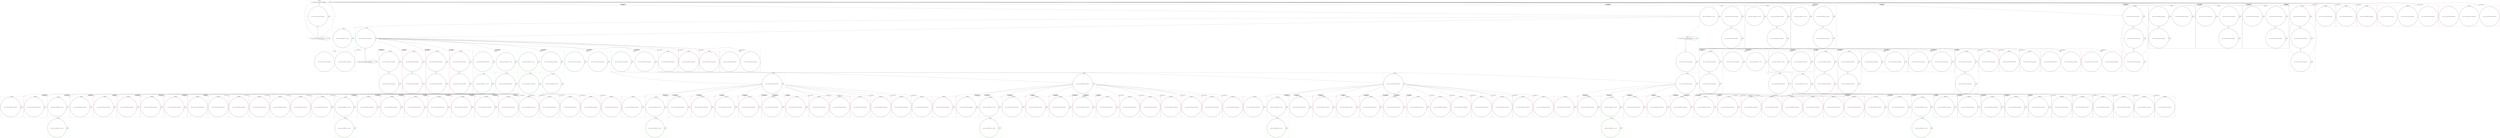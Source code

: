 digraph G {
compound=true;
subgraph cluster_0 {
label="(Or)Node 0";
pencolor=green;
s00 [label="0
in(box0, red_cube), perceives(L, Pepper), perceives(Pepper, L)"];
s01 [label="1
in(box1, red_cube), perceives(L, Pepper), perceives(Pepper, L)", shape=doublecircle];
s02 [label="2
in(box2, red_cube), perceives(L, Pepper), perceives(Pepper, L)"];
s00 -> s00[label="Pepper"];
s01 -> s01[label="Pepper"];
s02 -> s02[label="Pepper"];
s00 -> s01[label="L"];
s00 -> s02[label="L"];
s01 -> s00[label="L"];
s01 -> s02[label="L"];
s02 -> s00[label="L"];
s02 -> s01[label="L"];
s00 -> s00[label="L"];
s01 -> s01[label="L"];
s02 -> s02[label="L"];

}
subgraph cluster_1 {
label="(And)Node 1";
pencolor=green;
s10 [label="0
perceives(L, Pepper), perceives(Pepper, L), in(L, red_cube)", shape=doublecircle];
s11 [label="1
in(box1, red_cube), perceives(L, Pepper), perceives(Pepper, L)", shape=doublecircle];
s12 [label="2
in(box2, red_cube), perceives(L, Pepper), perceives(Pepper, L)", shape=doublecircle];
s10 -> s10[label="Pepper"];
s11 -> s11[label="Pepper"];
s12 -> s12[label="Pepper"];
s10 -> s10[label="L"];
s11 -> s11[label="L"];
s11 -> s12[label="L"];
s12 -> s11[label="L"];
s12 -> s12[label="L"];

}
subgraph cluster_5 {
label="(And)Node 5";
s50 [label="0
in(box0, red_cube), perceives(L, Pepper), perceives(Pepper, L)", shape=doublecircle];
s51 [label="1
perceives(L, Pepper), perceives(Pepper, L), in(L, red_cube)", shape=doublecircle];
s52 [label="2
in(box2, red_cube), perceives(L, Pepper), perceives(Pepper, L)", shape=doublecircle];
s50 -> s50[label="Pepper"];
s51 -> s51[label="Pepper"];
s52 -> s52[label="Pepper"];
s50 -> s50[label="L"];
s50 -> s52[label="L"];
s51 -> s51[label="L"];
s52 -> s50[label="L"];
s52 -> s52[label="L"];

}
subgraph cluster_9 {
label="(And)Node 9";
s90 [label="0
in(box0, red_cube), perceives(L, Pepper), perceives(Pepper, L)", shape=doublecircle];
s91 [label="1
in(box1, red_cube), perceives(L, Pepper), perceives(Pepper, L)", shape=doublecircle];
s92 [label="2
perceives(L, Pepper), perceives(Pepper, L), in(L, red_cube)", shape=doublecircle];
s90 -> s90[label="Pepper"];
s91 -> s91[label="Pepper"];
s92 -> s92[label="Pepper"];
s90 -> s90[label="L"];
s90 -> s91[label="L"];
s91 -> s90[label="L"];
s91 -> s91[label="L"];
s92 -> s92[label="L"];

}
subgraph cluster_13 {
label="(And)Node 13";
pencolor=red;
s130 [label="0
in(box0, red_cube), perceives(L, Pepper), perceives(Pepper, L)", shape=doublecircle];
s131 [label="1
in(box1, red_cube), perceives(L, Pepper), perceives(Pepper, L)", shape=doublecircle];
s132 [label="2
in(box2, red_cube), perceives(L, Pepper), perceives(Pepper, L)", shape=doublecircle];
s130 -> s130[label="Pepper"];
s131 -> s131[label="Pepper"];
s132 -> s132[label="Pepper"];
s130 -> s130[label="L"];
s130 -> s131[label="L"];
s130 -> s132[label="L"];
s131 -> s130[label="L"];
s131 -> s131[label="L"];
s131 -> s132[label="L"];
s132 -> s130[label="L"];
s132 -> s131[label="L"];
s132 -> s132[label="L"];

}
subgraph cluster_17 {
label="(And)Node 17";
s170 [label="0
in(box0, red_cube), perceives(L, Pepper), perceives(Pepper, L)", shape=doublecircle];
s171 [label="1
in(box1, red_cube), perceives(L, Pepper), perceives(Pepper, L)", shape=doublecircle];
s172 [label="2
in(box2, red_cube), perceives(L, Pepper), perceives(Pepper, L)", shape=doublecircle];
s170 -> s170[label="Pepper"];
s171 -> s171[label="Pepper"];
s172 -> s172[label="Pepper"];
s170 -> s170[label="L"];
s171 -> s171[label="L"];
s171 -> s172[label="L"];
s172 -> s171[label="L"];
s172 -> s172[label="L"];

}
subgraph cluster_21 {
label="(And)Node 21";
s210 [label="0
in(box0, red_cube), perceives(L, Pepper), perceives(Pepper, L)", shape=doublecircle];
s211 [label="1
in(box1, red_cube), perceives(L, Pepper), perceives(Pepper, L)", shape=doublecircle];
s212 [label="2
in(box2, red_cube), perceives(L, Pepper), perceives(Pepper, L)", shape=doublecircle];
s210 -> s210[label="Pepper"];
s211 -> s211[label="Pepper"];
s212 -> s212[label="Pepper"];
s210 -> s210[label="L"];
s210 -> s212[label="L"];
s211 -> s211[label="L"];
s212 -> s210[label="L"];
s212 -> s212[label="L"];

}
subgraph cluster_25 {
label="(And)Node 25";
s250 [label="0
in(box0, red_cube), perceives(L, Pepper), perceives(Pepper, L)", shape=doublecircle];
s251 [label="1
in(box1, red_cube), perceives(L, Pepper), perceives(Pepper, L)", shape=doublecircle];
s252 [label="2
in(box2, red_cube), perceives(L, Pepper), perceives(Pepper, L)", shape=doublecircle];
s250 -> s250[label="Pepper"];
s251 -> s251[label="Pepper"];
s252 -> s252[label="Pepper"];
s250 -> s250[label="L"];
s250 -> s251[label="L"];
s251 -> s250[label="L"];
s251 -> s251[label="L"];
s252 -> s252[label="L"];

}
subgraph cluster_29 {
label="(And)Node 29";
pencolor=red;
s290 [label="0
in(box0, red_cube), perceives(L, Pepper), perceives(Pepper, L)", shape=doublecircle];
s291 [label="1
in(box1, red_cube), perceives(L, Pepper), perceives(Pepper, L)", shape=doublecircle];
s292 [label="2
in(box2, red_cube), perceives(L, Pepper), perceives(Pepper, L)", shape=doublecircle];
s290 -> s290[label="Pepper"];
s291 -> s291[label="Pepper"];
s292 -> s292[label="Pepper"];
s290 -> s290[label="L"];
s290 -> s291[label="L"];
s290 -> s292[label="L"];
s291 -> s290[label="L"];
s291 -> s291[label="L"];
s291 -> s292[label="L"];
s292 -> s290[label="L"];
s292 -> s291[label="L"];
s292 -> s292[label="L"];

}
subgraph cluster_33 {
label="(And)Node 33";
pencolor=red;
s330 [label="0
in(box1, red_cube), perceives(L, Pepper), perceives(Pepper, L)", shape=doublecircle];

}
subgraph cluster_35 {
label="(And)Node 35";
pencolor=red;
s350 [label="0
in(box1, red_cube), perceives(L, Pepper), perceives(Pepper, L)", shape=doublecircle];

}
subgraph cluster_37 {
label="(And)Node 37";
pencolor=red;
s370 [label="0
in(box1, red_cube), perceives(L, Pepper), perceives(Pepper, L)", shape=doublecircle];

}
subgraph cluster_39 {
label="(And)Node 39";
pencolor=red;
s390 [label="0
in(box0, red_cube), perceives(L, Pepper), perceives(Pepper, L)", shape=doublecircle];
s391 [label="1
in(box1, red_cube), perceives(L, Pepper), perceives(Pepper, L)", shape=doublecircle];
s392 [label="2
in(box2, red_cube), perceives(L, Pepper), perceives(Pepper, L)", shape=doublecircle];

}
subgraph cluster_43 {
label="(And)Node 43";
pencolor=red;
s430 [label="0
in(box0, red_cube), perceives(L, Pepper), perceives(Pepper, L)", shape=doublecircle];
s431 [label="1
in(box1, red_cube), perceives(L, Pepper), perceives(Pepper, L)", shape=doublecircle];
s432 [label="2
in(box2, red_cube), perceives(L, Pepper), perceives(Pepper, L)", shape=doublecircle];

}
subgraph cluster_2 {
label="(Or)Node 2";
pencolor=green;
s20 [label="0
perceives(L, Pepper), perceives(Pepper, L), in(L, red_cube)", shape=doublecircle];
s20 -> s20[label="Pepper"];
s20 -> s20[label="L"];

}
subgraph cluster_3 {
label="(Or)Node 3";
pencolor=green;
s30 [label="0
in(box1, red_cube), perceives(L, Pepper), perceives(Pepper, L)", shape=doublecircle];
s31 [label="1
in(box2, red_cube), perceives(L, Pepper), perceives(Pepper, L)"];
s30 -> s30[label="Pepper"];
s31 -> s31[label="Pepper"];
s30 -> s30[label="L"];
s30 -> s31[label="L"];
s31 -> s30[label="L"];
s31 -> s31[label="L"];

}
subgraph cluster_4 {
label="(Or)Node 4";
pencolor=green;
s40 [label="0
in(box1, red_cube), perceives(L, Pepper), perceives(Pepper, L)"];
s41 [label="1
in(box2, red_cube), perceives(L, Pepper), perceives(Pepper, L)", shape=doublecircle];
s40 -> s40[label="Pepper"];
s41 -> s41[label="Pepper"];
s40 -> s40[label="L"];
s40 -> s41[label="L"];
s41 -> s40[label="L"];
s41 -> s41[label="L"];

}
subgraph cluster_47 {
label="(And)Node 47";
pencolor=red;
s470 [label="0
in(box1, red_cube), perceives(L, Pepper), perceives(Pepper, L)", shape=doublecircle];
s471 [label="1
in(box2, red_cube), perceives(L, Pepper), perceives(Pepper, L)", shape=doublecircle];
s470 -> s470[label="Pepper"];
s471 -> s471[label="Pepper"];
s470 -> s470[label="L"];
s470 -> s471[label="L"];
s471 -> s470[label="L"];
s471 -> s471[label="L"];

}
subgraph cluster_50 {
label="(And)Node 50";
pencolor=green;
s500 [label="0
perceives(L, Pepper), perceives(Pepper, L), in(L, red_cube)", shape=doublecircle];
s501 [label="1
in(box2, red_cube), perceives(L, Pepper), perceives(Pepper, L)", shape=doublecircle];
s500 -> s500[label="Pepper"];
s501 -> s501[label="Pepper"];
s500 -> s500[label="L"];
s501 -> s501[label="L"];

}
subgraph cluster_53 {
label="(And)Node 53";
pencolor=green;
s530 [label="0
in(box1, red_cube), perceives(L, Pepper), perceives(Pepper, L)", shape=doublecircle];
s531 [label="1
perceives(L, Pepper), perceives(Pepper, L), in(L, red_cube)", shape=doublecircle];
s530 -> s530[label="Pepper"];
s531 -> s531[label="Pepper"];
s530 -> s530[label="L"];
s531 -> s531[label="L"];

}
subgraph cluster_56 {
label="(And)Node 56";
pencolor=red;
s560 [label="0
in(box1, red_cube), perceives(L, Pepper), perceives(Pepper, L)", shape=doublecircle];
s561 [label="1
in(box2, red_cube), perceives(L, Pepper), perceives(Pepper, L)", shape=doublecircle];
s560 -> s560[label="Pepper"];
s561 -> s561[label="Pepper"];
s560 -> s560[label="L"];
s560 -> s561[label="L"];
s561 -> s560[label="L"];
s561 -> s561[label="L"];

}
subgraph cluster_59 {
label="(And)Node 59";
pencolor=red;
s590 [label="0
in(box1, red_cube), perceives(L, Pepper), perceives(Pepper, L)", shape=doublecircle];
s591 [label="1
in(box2, red_cube), perceives(L, Pepper), perceives(Pepper, L)", shape=doublecircle];
s590 -> s590[label="Pepper"];
s591 -> s591[label="Pepper"];
s590 -> s590[label="L"];
s590 -> s591[label="L"];
s591 -> s590[label="L"];
s591 -> s591[label="L"];

}
subgraph cluster_62 {
label="(And)Node 62";
pencolor=green;
s620 [label="0
in(box1, red_cube), perceives(L, Pepper), perceives(Pepper, L)", shape=doublecircle];
s621 [label="1
in(box2, red_cube), perceives(L, Pepper), perceives(Pepper, L)", shape=doublecircle];
s620 -> s620[label="Pepper"];
s621 -> s621[label="Pepper"];
s620 -> s620[label="L"];
s621 -> s621[label="L"];

}
subgraph cluster_65 {
label="(And)Node 65";
pencolor=green;
s650 [label="0
in(box1, red_cube), perceives(L, Pepper), perceives(Pepper, L)", shape=doublecircle];
s651 [label="1
in(box2, red_cube), perceives(L, Pepper), perceives(Pepper, L)", shape=doublecircle];
s650 -> s650[label="Pepper"];
s651 -> s651[label="Pepper"];
s650 -> s650[label="L"];
s651 -> s651[label="L"];

}
subgraph cluster_68 {
label="(And)Node 68";
pencolor=red;
s680 [label="0
in(box1, red_cube), perceives(L, Pepper), perceives(Pepper, L)", shape=doublecircle];
s681 [label="1
in(box2, red_cube), perceives(L, Pepper), perceives(Pepper, L)", shape=doublecircle];
s680 -> s680[label="Pepper"];
s681 -> s681[label="Pepper"];
s680 -> s680[label="L"];
s680 -> s681[label="L"];
s681 -> s680[label="L"];
s681 -> s681[label="L"];

}
subgraph cluster_71 {
label="(And)Node 71";
pencolor=red;
s710 [label="0
in(box1, red_cube), perceives(L, Pepper), perceives(Pepper, L)", shape=doublecircle];

}
subgraph cluster_73 {
label="(And)Node 73";
pencolor=red;
s730 [label="0
in(box1, red_cube), perceives(L, Pepper), perceives(Pepper, L)", shape=doublecircle];

}
subgraph cluster_75 {
label="(And)Node 75";
pencolor=red;
s750 [label="0
in(box1, red_cube), perceives(L, Pepper), perceives(Pepper, L)", shape=doublecircle];

}
subgraph cluster_77 {
label="(And)Node 77";
pencolor=red;
s770 [label="0
in(box1, red_cube), perceives(L, Pepper), perceives(Pepper, L)", shape=doublecircle];
s771 [label="1
in(box2, red_cube), perceives(L, Pepper), perceives(Pepper, L)", shape=doublecircle];

}
subgraph cluster_80 {
label="(And)Node 80";
pencolor=red;
s800 [label="0
in(box1, red_cube), perceives(L, Pepper), perceives(Pepper, L)", shape=doublecircle];
s801 [label="1
in(box2, red_cube), perceives(L, Pepper), perceives(Pepper, L)", shape=doublecircle];

}
subgraph cluster_83 {
label="(And)Node 83";
pencolor=red;
s830 [label="0
in(box1, red_cube), perceives(L, Pepper), perceives(Pepper, L)", shape=doublecircle];
s831 [label="1
in(box2, red_cube), perceives(L, Pepper), perceives(Pepper, L)", shape=doublecircle];
s830 -> s830[label="Pepper"];
s831 -> s831[label="Pepper"];
s830 -> s830[label="L"];
s830 -> s831[label="L"];
s831 -> s830[label="L"];
s831 -> s831[label="L"];

}
subgraph cluster_86 {
label="(And)Node 86";
pencolor=green;
s860 [label="0
perceives(L, Pepper), perceives(Pepper, L), in(L, red_cube)", shape=doublecircle];
s861 [label="1
in(box2, red_cube), perceives(L, Pepper), perceives(Pepper, L)", shape=doublecircle];
s860 -> s860[label="Pepper"];
s861 -> s861[label="Pepper"];
s860 -> s860[label="L"];
s861 -> s861[label="L"];

}
subgraph cluster_89 {
label="(And)Node 89";
s890 [label="0
in(box1, red_cube), perceives(L, Pepper), perceives(Pepper, L)", shape=doublecircle];
s891 [label="1
perceives(L, Pepper), perceives(Pepper, L), in(L, red_cube)", shape=doublecircle];
s890 -> s890[label="Pepper"];
s891 -> s891[label="Pepper"];
s890 -> s890[label="L"];
s891 -> s891[label="L"];

}
subgraph cluster_92 {
label="(And)Node 92";
pencolor=red;
s920 [label="0
in(box1, red_cube), perceives(L, Pepper), perceives(Pepper, L)", shape=doublecircle];
s921 [label="1
in(box2, red_cube), perceives(L, Pepper), perceives(Pepper, L)", shape=doublecircle];
s920 -> s920[label="Pepper"];
s921 -> s921[label="Pepper"];
s920 -> s920[label="L"];
s920 -> s921[label="L"];
s921 -> s920[label="L"];
s921 -> s921[label="L"];

}
subgraph cluster_95 {
label="(And)Node 95";
pencolor=red;
s950 [label="0
in(box1, red_cube), perceives(L, Pepper), perceives(Pepper, L)", shape=doublecircle];
s951 [label="1
in(box2, red_cube), perceives(L, Pepper), perceives(Pepper, L)", shape=doublecircle];
s950 -> s950[label="Pepper"];
s951 -> s951[label="Pepper"];
s950 -> s950[label="L"];
s950 -> s951[label="L"];
s951 -> s950[label="L"];
s951 -> s951[label="L"];

}
subgraph cluster_98 {
label="(And)Node 98";
s980 [label="0
in(box1, red_cube), perceives(L, Pepper), perceives(Pepper, L)", shape=doublecircle];
s981 [label="1
in(box2, red_cube), perceives(L, Pepper), perceives(Pepper, L)", shape=doublecircle];
s980 -> s980[label="Pepper"];
s981 -> s981[label="Pepper"];
s980 -> s980[label="L"];
s981 -> s981[label="L"];

}
subgraph cluster_101 {
label="(And)Node 101";
s1010 [label="0
in(box1, red_cube), perceives(L, Pepper), perceives(Pepper, L)", shape=doublecircle];
s1011 [label="1
in(box2, red_cube), perceives(L, Pepper), perceives(Pepper, L)", shape=doublecircle];
s1010 -> s1010[label="Pepper"];
s1011 -> s1011[label="Pepper"];
s1010 -> s1010[label="L"];
s1011 -> s1011[label="L"];

}
subgraph cluster_104 {
label="(And)Node 104";
pencolor=red;
s1040 [label="0
in(box1, red_cube), perceives(L, Pepper), perceives(Pepper, L)", shape=doublecircle];
s1041 [label="1
in(box2, red_cube), perceives(L, Pepper), perceives(Pepper, L)", shape=doublecircle];
s1040 -> s1040[label="Pepper"];
s1041 -> s1041[label="Pepper"];
s1040 -> s1040[label="L"];
s1040 -> s1041[label="L"];
s1041 -> s1040[label="L"];
s1041 -> s1041[label="L"];

}
subgraph cluster_107 {
label="(And)Node 107";
pencolor=red;
s1070 [label="0
in(box2, red_cube), perceives(L, Pepper), perceives(Pepper, L)", shape=doublecircle];

}
subgraph cluster_109 {
label="(And)Node 109";
pencolor=red;
s1090 [label="0
in(box2, red_cube), perceives(L, Pepper), perceives(Pepper, L)", shape=doublecircle];

}
subgraph cluster_111 {
label="(And)Node 111";
pencolor=red;
s1110 [label="0
in(box2, red_cube), perceives(L, Pepper), perceives(Pepper, L)", shape=doublecircle];

}
subgraph cluster_113 {
label="(And)Node 113";
pencolor=red;
s1130 [label="0
in(box1, red_cube), perceives(L, Pepper), perceives(Pepper, L)", shape=doublecircle];
s1131 [label="1
in(box2, red_cube), perceives(L, Pepper), perceives(Pepper, L)", shape=doublecircle];

}
subgraph cluster_116 {
label="(And)Node 116";
pencolor=red;
s1160 [label="0
in(box1, red_cube), perceives(L, Pepper), perceives(Pepper, L)", shape=doublecircle];
s1161 [label="1
in(box2, red_cube), perceives(L, Pepper), perceives(Pepper, L)", shape=doublecircle];

}
subgraph cluster_51 {
label="(Or)Node 51";
pencolor=green;
s510 [label="0
perceives(L, Pepper), perceives(Pepper, L), in(L, red_cube)", shape=doublecircle];
s510 -> s510[label="Pepper"];
s510 -> s510[label="L"];

}
subgraph cluster_52 {
label="(Or)Node 52";
pencolor=green;
s520 [label="0
in(box2, red_cube), perceives(L, Pepper), perceives(Pepper, L)", shape=doublecircle];
s520 -> s520[label="Pepper"];
s520 -> s520[label="L"];

}
subgraph cluster_54 {
label="(Or)Node 54";
pencolor=green;
s540 [label="0
in(box1, red_cube), perceives(L, Pepper), perceives(Pepper, L)", shape=doublecircle];
s540 -> s540[label="Pepper"];
s540 -> s540[label="L"];

}
subgraph cluster_55 {
label="(Or)Node 55";
pencolor=green;
s550 [label="0
perceives(L, Pepper), perceives(Pepper, L), in(L, red_cube)", shape=doublecircle];
s550 -> s550[label="Pepper"];
s550 -> s550[label="L"];

}
subgraph cluster_63 {
label="(Or)Node 63";
pencolor=green;
s630 [label="0
in(box1, red_cube), perceives(L, Pepper), perceives(Pepper, L)", shape=doublecircle];
s630 -> s630[label="Pepper"];
s630 -> s630[label="L"];

}
subgraph cluster_64 {
label="(Or)Node 64";
pencolor=green;
s640 [label="0
in(box2, red_cube), perceives(L, Pepper), perceives(Pepper, L)", shape=doublecircle];
s640 -> s640[label="Pepper"];
s640 -> s640[label="L"];

}
subgraph cluster_66 {
label="(Or)Node 66";
pencolor=green;
s660 [label="0
in(box1, red_cube), perceives(L, Pepper), perceives(Pepper, L)", shape=doublecircle];
s660 -> s660[label="Pepper"];
s660 -> s660[label="L"];

}
subgraph cluster_67 {
label="(Or)Node 67";
pencolor=green;
s670 [label="0
in(box2, red_cube), perceives(L, Pepper), perceives(Pepper, L)", shape=doublecircle];
s670 -> s670[label="Pepper"];
s670 -> s670[label="L"];

}
subgraph cluster_87 {
label="(Or)Node 87";
pencolor=green;
s870 [label="0
perceives(L, Pepper), perceives(Pepper, L), in(L, red_cube)", shape=doublecircle];
s870 -> s870[label="Pepper"];
s870 -> s870[label="L"];

}
subgraph cluster_88 {
label="(Or)Node 88";
pencolor=green;
s880 [label="0
in(box2, red_cube), perceives(L, Pepper), perceives(Pepper, L)", shape=doublecircle];
s880 -> s880[label="Pepper"];
s880 -> s880[label="L"];

}
subgraph cluster_911 {
label="(And)Node 911";
pencolor=red;
s9110 [label="0
in(box2, red_cube), perceives(L, Pepper), perceives(Pepper, L)", shape=doublecircle];
s9110 -> s9110[label="Pepper"];
s9110 -> s9110[label="L"];

}
subgraph cluster_913 {
label="(And)Node 913";
pencolor=red;
s9130 [label="0
in(box2, red_cube), perceives(L, Pepper), perceives(Pepper, L)", shape=doublecircle];
s9130 -> s9130[label="Pepper"];
s9130 -> s9130[label="L"];

}
subgraph cluster_915 {
label="(And)Node 915";
pencolor=green;
s9150 [label="0
perceives(L, Pepper), perceives(Pepper, L), in(L, red_cube)", shape=doublecircle];
s9150 -> s9150[label="Pepper"];
s9150 -> s9150[label="L"];

}
subgraph cluster_917 {
label="(And)Node 917";
pencolor=red;
s9170 [label="0
in(box2, red_cube), perceives(L, Pepper), perceives(Pepper, L)", shape=doublecircle];
s9170 -> s9170[label="Pepper"];
s9170 -> s9170[label="L"];

}
subgraph cluster_919 {
label="(And)Node 919";
pencolor=red;
s9190 [label="0
in(box2, red_cube), perceives(L, Pepper), perceives(Pepper, L)", shape=doublecircle];
s9190 -> s9190[label="Pepper"];
s9190 -> s9190[label="L"];

}
subgraph cluster_921 {
label="(And)Node 921";
pencolor=red;
s9210 [label="0
in(box2, red_cube), perceives(L, Pepper), perceives(Pepper, L)", shape=doublecircle];
s9210 -> s9210[label="Pepper"];
s9210 -> s9210[label="L"];

}
subgraph cluster_923 {
label="(And)Node 923";
pencolor=red;
s9230 [label="0
in(box2, red_cube), perceives(L, Pepper), perceives(Pepper, L)", shape=doublecircle];
s9230 -> s9230[label="Pepper"];
s9230 -> s9230[label="L"];

}
subgraph cluster_925 {
label="(And)Node 925";
pencolor=red;
s9250 [label="0
in(box2, red_cube), perceives(L, Pepper), perceives(Pepper, L)", shape=doublecircle];
s9250 -> s9250[label="Pepper"];
s9250 -> s9250[label="L"];

}
subgraph cluster_927 {
label="(And)Node 927";
pencolor=red;
s9270 [label="0
in(box2, red_cube), perceives(L, Pepper), perceives(Pepper, L)", shape=doublecircle];

}
subgraph cluster_929 {
label="(And)Node 929";
pencolor=red;
s9290 [label="0
in(box2, red_cube), perceives(L, Pepper), perceives(Pepper, L)", shape=doublecircle];

}
subgraph cluster_931 {
label="(And)Node 931";
pencolor=red;
s9310 [label="0
in(box2, red_cube), perceives(L, Pepper), perceives(Pepper, L)", shape=doublecircle];

}
subgraph cluster_933 {
label="(And)Node 933";
pencolor=red;
s9330 [label="0
in(box2, red_cube), perceives(L, Pepper), perceives(Pepper, L)", shape=doublecircle];

}
subgraph cluster_935 {
label="(And)Node 935";
pencolor=red;
s9350 [label="0
in(box2, red_cube), perceives(L, Pepper), perceives(Pepper, L)", shape=doublecircle];

}
subgraph cluster_937 {
label="(And)Node 937";
pencolor=red;
s9370 [label="0
in(box2, red_cube), perceives(L, Pepper), perceives(Pepper, L)", shape=doublecircle];

}
subgraph cluster_939 {
label="(And)Node 939";
pencolor=red;
s9390 [label="0
in(box1, red_cube), perceives(L, Pepper), perceives(Pepper, L)", shape=doublecircle];
s9390 -> s9390[label="Pepper"];
s9390 -> s9390[label="L"];

}
subgraph cluster_941 {
label="(And)Node 941";
pencolor=green;
s9410 [label="0
perceives(L, Pepper), perceives(Pepper, L), in(L, red_cube)", shape=doublecircle];
s9410 -> s9410[label="Pepper"];
s9410 -> s9410[label="L"];

}
subgraph cluster_943 {
label="(And)Node 943";
pencolor=red;
s9430 [label="0
in(box1, red_cube), perceives(L, Pepper), perceives(Pepper, L)", shape=doublecircle];
s9430 -> s9430[label="Pepper"];
s9430 -> s9430[label="L"];

}
subgraph cluster_945 {
label="(And)Node 945";
pencolor=red;
s9450 [label="0
in(box1, red_cube), perceives(L, Pepper), perceives(Pepper, L)", shape=doublecircle];
s9450 -> s9450[label="Pepper"];
s9450 -> s9450[label="L"];

}
subgraph cluster_947 {
label="(And)Node 947";
pencolor=red;
s9470 [label="0
in(box1, red_cube), perceives(L, Pepper), perceives(Pepper, L)", shape=doublecircle];
s9470 -> s9470[label="Pepper"];
s9470 -> s9470[label="L"];

}
subgraph cluster_949 {
label="(And)Node 949";
pencolor=red;
s9490 [label="0
in(box1, red_cube), perceives(L, Pepper), perceives(Pepper, L)", shape=doublecircle];
s9490 -> s9490[label="Pepper"];
s9490 -> s9490[label="L"];

}
subgraph cluster_951 {
label="(And)Node 951";
pencolor=red;
s9510 [label="0
in(box1, red_cube), perceives(L, Pepper), perceives(Pepper, L)", shape=doublecircle];
s9510 -> s9510[label="Pepper"];
s9510 -> s9510[label="L"];

}
subgraph cluster_953 {
label="(And)Node 953";
pencolor=red;
s9530 [label="0
in(box1, red_cube), perceives(L, Pepper), perceives(Pepper, L)", shape=doublecircle];
s9530 -> s9530[label="Pepper"];
s9530 -> s9530[label="L"];

}
subgraph cluster_955 {
label="(And)Node 955";
pencolor=red;
s9550 [label="0
in(box1, red_cube), perceives(L, Pepper), perceives(Pepper, L)", shape=doublecircle];

}
subgraph cluster_957 {
label="(And)Node 957";
pencolor=red;
s9570 [label="0
in(box1, red_cube), perceives(L, Pepper), perceives(Pepper, L)", shape=doublecircle];

}
subgraph cluster_959 {
label="(And)Node 959";
pencolor=red;
s9590 [label="0
in(box1, red_cube), perceives(L, Pepper), perceives(Pepper, L)", shape=doublecircle];

}
subgraph cluster_961 {
label="(And)Node 961";
pencolor=red;
s9610 [label="0
in(box1, red_cube), perceives(L, Pepper), perceives(Pepper, L)", shape=doublecircle];

}
subgraph cluster_963 {
label="(And)Node 963";
pencolor=red;
s9630 [label="0
in(box1, red_cube), perceives(L, Pepper), perceives(Pepper, L)", shape=doublecircle];

}
subgraph cluster_965 {
label="(And)Node 965";
pencolor=red;
s9650 [label="0
in(box1, red_cube), perceives(L, Pepper), perceives(Pepper, L)", shape=doublecircle];

}
subgraph cluster_1111 {
label="(And)Node 1111";
pencolor=red;
s11110 [label="0
in(box1, red_cube), perceives(L, Pepper), perceives(Pepper, L)", shape=doublecircle];
s11110 -> s11110[label="Pepper"];
s11110 -> s11110[label="L"];

}
subgraph cluster_1113 {
label="(And)Node 1113";
pencolor=green;
s11130 [label="0
perceives(L, Pepper), perceives(Pepper, L), in(L, red_cube)", shape=doublecircle];
s11130 -> s11130[label="Pepper"];
s11130 -> s11130[label="L"];

}
subgraph cluster_1115 {
label="(And)Node 1115";
pencolor=red;
s11150 [label="0
in(box1, red_cube), perceives(L, Pepper), perceives(Pepper, L)", shape=doublecircle];
s11150 -> s11150[label="Pepper"];
s11150 -> s11150[label="L"];

}
subgraph cluster_1117 {
label="(And)Node 1117";
pencolor=red;
s11170 [label="0
in(box1, red_cube), perceives(L, Pepper), perceives(Pepper, L)", shape=doublecircle];
s11170 -> s11170[label="Pepper"];
s11170 -> s11170[label="L"];

}
subgraph cluster_1119 {
label="(And)Node 1119";
pencolor=red;
s11190 [label="0
in(box1, red_cube), perceives(L, Pepper), perceives(Pepper, L)", shape=doublecircle];
s11190 -> s11190[label="Pepper"];
s11190 -> s11190[label="L"];

}
subgraph cluster_1121 {
label="(And)Node 1121";
pencolor=red;
s11210 [label="0
in(box1, red_cube), perceives(L, Pepper), perceives(Pepper, L)", shape=doublecircle];
s11210 -> s11210[label="Pepper"];
s11210 -> s11210[label="L"];

}
subgraph cluster_1123 {
label="(And)Node 1123";
pencolor=red;
s11230 [label="0
in(box1, red_cube), perceives(L, Pepper), perceives(Pepper, L)", shape=doublecircle];
s11230 -> s11230[label="Pepper"];
s11230 -> s11230[label="L"];

}
subgraph cluster_1125 {
label="(And)Node 1125";
pencolor=red;
s11250 [label="0
in(box1, red_cube), perceives(L, Pepper), perceives(Pepper, L)", shape=doublecircle];
s11250 -> s11250[label="Pepper"];
s11250 -> s11250[label="L"];

}
subgraph cluster_1127 {
label="(And)Node 1127";
pencolor=red;
s11270 [label="0
in(box1, red_cube), perceives(L, Pepper), perceives(Pepper, L)", shape=doublecircle];

}
subgraph cluster_1129 {
label="(And)Node 1129";
pencolor=red;
s11290 [label="0
in(box1, red_cube), perceives(L, Pepper), perceives(Pepper, L)", shape=doublecircle];

}
subgraph cluster_1131 {
label="(And)Node 1131";
pencolor=red;
s11310 [label="0
in(box1, red_cube), perceives(L, Pepper), perceives(Pepper, L)", shape=doublecircle];

}
subgraph cluster_1133 {
label="(And)Node 1133";
pencolor=red;
s11330 [label="0
in(box1, red_cube), perceives(L, Pepper), perceives(Pepper, L)", shape=doublecircle];

}
subgraph cluster_1135 {
label="(And)Node 1135";
pencolor=red;
s11350 [label="0
in(box1, red_cube), perceives(L, Pepper), perceives(Pepper, L)", shape=doublecircle];

}
subgraph cluster_1137 {
label="(And)Node 1137";
pencolor=red;
s11370 [label="0
in(box1, red_cube), perceives(L, Pepper), perceives(Pepper, L)", shape=doublecircle];

}
subgraph cluster_1139 {
label="(And)Node 1139";
pencolor=red;
s11390 [label="0
in(box2, red_cube), perceives(L, Pepper), perceives(Pepper, L)", shape=doublecircle];
s11390 -> s11390[label="Pepper"];
s11390 -> s11390[label="L"];

}
subgraph cluster_1141 {
label="(And)Node 1141";
pencolor=red;
s11410 [label="0
in(box2, red_cube), perceives(L, Pepper), perceives(Pepper, L)", shape=doublecircle];
s11410 -> s11410[label="Pepper"];
s11410 -> s11410[label="L"];

}
subgraph cluster_1143 {
label="(And)Node 1143";
pencolor=green;
s11430 [label="0
perceives(L, Pepper), perceives(Pepper, L), in(L, red_cube)", shape=doublecircle];
s11430 -> s11430[label="Pepper"];
s11430 -> s11430[label="L"];

}
subgraph cluster_1145 {
label="(And)Node 1145";
pencolor=red;
s11450 [label="0
in(box2, red_cube), perceives(L, Pepper), perceives(Pepper, L)", shape=doublecircle];
s11450 -> s11450[label="Pepper"];
s11450 -> s11450[label="L"];

}
subgraph cluster_1147 {
label="(And)Node 1147";
pencolor=red;
s11470 [label="0
in(box2, red_cube), perceives(L, Pepper), perceives(Pepper, L)", shape=doublecircle];
s11470 -> s11470[label="Pepper"];
s11470 -> s11470[label="L"];

}
subgraph cluster_1149 {
label="(And)Node 1149";
pencolor=red;
s11490 [label="0
in(box2, red_cube), perceives(L, Pepper), perceives(Pepper, L)", shape=doublecircle];
s11490 -> s11490[label="Pepper"];
s11490 -> s11490[label="L"];

}
subgraph cluster_1151 {
label="(And)Node 1151";
pencolor=red;
s11510 [label="0
in(box2, red_cube), perceives(L, Pepper), perceives(Pepper, L)", shape=doublecircle];
s11510 -> s11510[label="Pepper"];
s11510 -> s11510[label="L"];

}
subgraph cluster_1153 {
label="(And)Node 1153";
pencolor=red;
s11530 [label="0
in(box2, red_cube), perceives(L, Pepper), perceives(Pepper, L)", shape=doublecircle];
s11530 -> s11530[label="Pepper"];
s11530 -> s11530[label="L"];

}
subgraph cluster_1155 {
label="(And)Node 1155";
pencolor=red;
s11550 [label="0
in(box2, red_cube), perceives(L, Pepper), perceives(Pepper, L)", shape=doublecircle];

}
subgraph cluster_1157 {
label="(And)Node 1157";
pencolor=red;
s11570 [label="0
in(box2, red_cube), perceives(L, Pepper), perceives(Pepper, L)", shape=doublecircle];

}
subgraph cluster_1159 {
label="(And)Node 1159";
pencolor=red;
s11590 [label="0
in(box2, red_cube), perceives(L, Pepper), perceives(Pepper, L)", shape=doublecircle];

}
subgraph cluster_1161 {
label="(And)Node 1161";
pencolor=red;
s11610 [label="0
in(box2, red_cube), perceives(L, Pepper), perceives(Pepper, L)", shape=doublecircle];

}
subgraph cluster_1163 {
label="(And)Node 1163";
pencolor=red;
s11630 [label="0
in(box2, red_cube), perceives(L, Pepper), perceives(Pepper, L)", shape=doublecircle];

}
subgraph cluster_1165 {
label="(And)Node 1165";
pencolor=red;
s11650 [label="0
in(box2, red_cube), perceives(L, Pepper), perceives(Pepper, L)", shape=doublecircle];

}
subgraph cluster_1167 {
label="(And)Node 1167";
pencolor=red;
s11670 [label="0
in(box1, red_cube), perceives(L, Pepper), perceives(Pepper, L)", shape=doublecircle];
s11670 -> s11670[label="Pepper"];
s11670 -> s11670[label="L"];

}
subgraph cluster_1169 {
label="(And)Node 1169";
pencolor=green;
s11690 [label="0
perceives(L, Pepper), perceives(Pepper, L), in(L, red_cube)", shape=doublecircle];
s11690 -> s11690[label="Pepper"];
s11690 -> s11690[label="L"];

}
subgraph cluster_1171 {
label="(And)Node 1171";
pencolor=red;
s11710 [label="0
in(box1, red_cube), perceives(L, Pepper), perceives(Pepper, L)", shape=doublecircle];
s11710 -> s11710[label="Pepper"];
s11710 -> s11710[label="L"];

}
subgraph cluster_1173 {
label="(And)Node 1173";
pencolor=red;
s11730 [label="0
in(box1, red_cube), perceives(L, Pepper), perceives(Pepper, L)", shape=doublecircle];
s11730 -> s11730[label="Pepper"];
s11730 -> s11730[label="L"];

}
subgraph cluster_1175 {
label="(And)Node 1175";
pencolor=red;
s11750 [label="0
in(box1, red_cube), perceives(L, Pepper), perceives(Pepper, L)", shape=doublecircle];
s11750 -> s11750[label="Pepper"];
s11750 -> s11750[label="L"];

}
subgraph cluster_1177 {
label="(And)Node 1177";
pencolor=red;
s11770 [label="0
in(box1, red_cube), perceives(L, Pepper), perceives(Pepper, L)", shape=doublecircle];
s11770 -> s11770[label="Pepper"];
s11770 -> s11770[label="L"];

}
subgraph cluster_1179 {
label="(And)Node 1179";
pencolor=red;
s11790 [label="0
in(box1, red_cube), perceives(L, Pepper), perceives(Pepper, L)", shape=doublecircle];
s11790 -> s11790[label="Pepper"];
s11790 -> s11790[label="L"];

}
subgraph cluster_1181 {
label="(And)Node 1181";
pencolor=red;
s11810 [label="0
in(box1, red_cube), perceives(L, Pepper), perceives(Pepper, L)", shape=doublecircle];
s11810 -> s11810[label="Pepper"];
s11810 -> s11810[label="L"];

}
subgraph cluster_1183 {
label="(And)Node 1183";
pencolor=red;
s11830 [label="0
in(box1, red_cube), perceives(L, Pepper), perceives(Pepper, L)", shape=doublecircle];

}
subgraph cluster_1185 {
label="(And)Node 1185";
pencolor=red;
s11850 [label="0
in(box1, red_cube), perceives(L, Pepper), perceives(Pepper, L)", shape=doublecircle];

}
subgraph cluster_1187 {
label="(And)Node 1187";
pencolor=red;
s11870 [label="0
in(box1, red_cube), perceives(L, Pepper), perceives(Pepper, L)", shape=doublecircle];

}
subgraph cluster_1189 {
label="(And)Node 1189";
pencolor=red;
s11890 [label="0
in(box1, red_cube), perceives(L, Pepper), perceives(Pepper, L)", shape=doublecircle];

}
subgraph cluster_1191 {
label="(And)Node 1191";
pencolor=red;
s11910 [label="0
in(box1, red_cube), perceives(L, Pepper), perceives(Pepper, L)", shape=doublecircle];

}
subgraph cluster_1193 {
label="(And)Node 1193";
pencolor=red;
s11930 [label="0
in(box1, red_cube), perceives(L, Pepper), perceives(Pepper, L)", shape=doublecircle];

}
subgraph cluster_1195 {
label="(And)Node 1195";
pencolor=red;
s11950 [label="0
in(box2, red_cube), perceives(L, Pepper), perceives(Pepper, L)", shape=doublecircle];
s11950 -> s11950[label="Pepper"];
s11950 -> s11950[label="L"];

}
subgraph cluster_1197 {
label="(And)Node 1197";
pencolor=red;
s11970 [label="0
in(box2, red_cube), perceives(L, Pepper), perceives(Pepper, L)", shape=doublecircle];
s11970 -> s11970[label="Pepper"];
s11970 -> s11970[label="L"];

}
subgraph cluster_1199 {
label="(And)Node 1199";
pencolor=green;
s11990 [label="0
perceives(L, Pepper), perceives(Pepper, L), in(L, red_cube)", shape=doublecircle];
s11990 -> s11990[label="Pepper"];
s11990 -> s11990[label="L"];

}
subgraph cluster_1201 {
label="(And)Node 1201";
pencolor=red;
s12010 [label="0
in(box2, red_cube), perceives(L, Pepper), perceives(Pepper, L)", shape=doublecircle];
s12010 -> s12010[label="Pepper"];
s12010 -> s12010[label="L"];

}
subgraph cluster_1203 {
label="(And)Node 1203";
pencolor=red;
s12030 [label="0
in(box2, red_cube), perceives(L, Pepper), perceives(Pepper, L)", shape=doublecircle];
s12030 -> s12030[label="Pepper"];
s12030 -> s12030[label="L"];

}
subgraph cluster_1205 {
label="(And)Node 1205";
pencolor=red;
s12050 [label="0
in(box2, red_cube), perceives(L, Pepper), perceives(Pepper, L)", shape=doublecircle];
s12050 -> s12050[label="Pepper"];
s12050 -> s12050[label="L"];

}
subgraph cluster_1207 {
label="(And)Node 1207";
pencolor=red;
s12070 [label="0
in(box2, red_cube), perceives(L, Pepper), perceives(Pepper, L)", shape=doublecircle];
s12070 -> s12070[label="Pepper"];
s12070 -> s12070[label="L"];

}
subgraph cluster_1209 {
label="(And)Node 1209";
pencolor=red;
s12090 [label="0
in(box2, red_cube), perceives(L, Pepper), perceives(Pepper, L)", shape=doublecircle];
s12090 -> s12090[label="Pepper"];
s12090 -> s12090[label="L"];

}
subgraph cluster_1211 {
label="(And)Node 1211";
pencolor=red;
s12110 [label="0
in(box2, red_cube), perceives(L, Pepper), perceives(Pepper, L)", shape=doublecircle];

}
subgraph cluster_1213 {
label="(And)Node 1213";
pencolor=red;
s12130 [label="0
in(box2, red_cube), perceives(L, Pepper), perceives(Pepper, L)", shape=doublecircle];

}
subgraph cluster_1215 {
label="(And)Node 1215";
pencolor=red;
s12150 [label="0
in(box2, red_cube), perceives(L, Pepper), perceives(Pepper, L)", shape=doublecircle];

}
subgraph cluster_1217 {
label="(And)Node 1217";
pencolor=red;
s12170 [label="0
in(box2, red_cube), perceives(L, Pepper), perceives(Pepper, L)", shape=doublecircle];

}
subgraph cluster_1219 {
label="(And)Node 1219";
pencolor=red;
s12190 [label="0
in(box2, red_cube), perceives(L, Pepper), perceives(Pepper, L)", shape=doublecircle];

}
subgraph cluster_1221 {
label="(And)Node 1221";
pencolor=red;
s12210 [label="0
in(box2, red_cube), perceives(L, Pepper), perceives(Pepper, L)", shape=doublecircle];

}
subgraph cluster_1367 {
label="(And)Node 1367";
pencolor=red;
s13670 [label="0
in(box2, red_cube), perceives(L, Pepper), perceives(Pepper, L)", shape=doublecircle];
s13670 -> s13670[label="Pepper"];
s13670 -> s13670[label="L"];

}
subgraph cluster_1369 {
label="(And)Node 1369";
pencolor=red;
s13690 [label="0
in(box2, red_cube), perceives(L, Pepper), perceives(Pepper, L)", shape=doublecircle];
s13690 -> s13690[label="Pepper"];
s13690 -> s13690[label="L"];

}
subgraph cluster_1371 {
label="(And)Node 1371";
pencolor=green;
s13710 [label="0
perceives(L, Pepper), perceives(Pepper, L), in(L, red_cube)", shape=doublecircle];
s13710 -> s13710[label="Pepper"];
s13710 -> s13710[label="L"];

}
subgraph cluster_1373 {
label="(And)Node 1373";
s13730 [label="0
in(box2, red_cube), perceives(L, Pepper), perceives(Pepper, L)", shape=doublecircle];
s13730 -> s13730[label="Pepper"];
s13730 -> s13730[label="L"];

}
subgraph cluster_1375 {
label="(And)Node 1375";
s13750 [label="0
in(box2, red_cube), perceives(L, Pepper), perceives(Pepper, L)", shape=doublecircle];
s13750 -> s13750[label="Pepper"];
s13750 -> s13750[label="L"];

}
subgraph cluster_1377 {
label="(And)Node 1377";
s13770 [label="0
in(box2, red_cube), perceives(L, Pepper), perceives(Pepper, L)", shape=doublecircle];
s13770 -> s13770[label="Pepper"];
s13770 -> s13770[label="L"];

}
subgraph cluster_1379 {
label="(And)Node 1379";
s13790 [label="0
in(box2, red_cube), perceives(L, Pepper), perceives(Pepper, L)", shape=doublecircle];
s13790 -> s13790[label="Pepper"];
s13790 -> s13790[label="L"];

}
subgraph cluster_1381 {
label="(And)Node 1381";
s13810 [label="0
in(box2, red_cube), perceives(L, Pepper), perceives(Pepper, L)", shape=doublecircle];
s13810 -> s13810[label="Pepper"];
s13810 -> s13810[label="L"];

}
subgraph cluster_1383 {
label="(And)Node 1383";
s13830 [label="0
in(box2, red_cube), perceives(L, Pepper), perceives(Pepper, L)", shape=doublecircle];

}
subgraph cluster_1385 {
label="(And)Node 1385";
s13850 [label="0
in(box2, red_cube), perceives(L, Pepper), perceives(Pepper, L)", shape=doublecircle];

}
subgraph cluster_1387 {
label="(And)Node 1387";
s13870 [label="0
in(box2, red_cube), perceives(L, Pepper), perceives(Pepper, L)", shape=doublecircle];

}
subgraph cluster_1389 {
label="(And)Node 1389";
s13890 [label="0
in(box2, red_cube), perceives(L, Pepper), perceives(Pepper, L)", shape=doublecircle];

}
subgraph cluster_1391 {
label="(And)Node 1391";
s13910 [label="0
in(box2, red_cube), perceives(L, Pepper), perceives(Pepper, L)", shape=doublecircle];

}
subgraph cluster_1393 {
label="(And)Node 1393";
s13930 [label="0
in(box2, red_cube), perceives(L, Pepper), perceives(Pepper, L)", shape=doublecircle];

}
subgraph cluster_916 {
label="(Or)Node 916";
pencolor=green;
s9160 [label="0
perceives(L, Pepper), perceives(Pepper, L), in(L, red_cube)", shape=doublecircle];
s9160 -> s9160[label="Pepper"];
s9160 -> s9160[label="L"];

}
subgraph cluster_942 {
label="(Or)Node 942";
pencolor=green;
s9420 [label="0
perceives(L, Pepper), perceives(Pepper, L), in(L, red_cube)", shape=doublecircle];
s9420 -> s9420[label="Pepper"];
s9420 -> s9420[label="L"];

}
subgraph cluster_1114 {
label="(Or)Node 1114";
pencolor=green;
s11140 [label="0
perceives(L, Pepper), perceives(Pepper, L), in(L, red_cube)", shape=doublecircle];
s11140 -> s11140[label="Pepper"];
s11140 -> s11140[label="L"];

}
subgraph cluster_1144 {
label="(Or)Node 1144";
pencolor=green;
s11440 [label="0
perceives(L, Pepper), perceives(Pepper, L), in(L, red_cube)", shape=doublecircle];
s11440 -> s11440[label="Pepper"];
s11440 -> s11440[label="L"];

}
subgraph cluster_1170 {
label="(Or)Node 1170";
pencolor=green;
s11700 [label="0
perceives(L, Pepper), perceives(Pepper, L), in(L, red_cube)", shape=doublecircle];
s11700 -> s11700[label="Pepper"];
s11700 -> s11700[label="L"];

}
subgraph cluster_1200 {
label="(Or)Node 1200";
pencolor=green;
s12000 [label="0
perceives(L, Pepper), perceives(Pepper, L), in(L, red_cube)", shape=doublecircle];
s12000 -> s12000[label="Pepper"];
s12000 -> s12000[label="L"];

}
subgraph cluster_1372 {
label="(Or)Node 1372";
pencolor=green;
s13720 [label="0
perceives(L, Pepper), perceives(Pepper, L), in(L, red_cube)", shape=doublecircle];
s13720 -> s13720[label="Pepper"];
s13720 -> s13720[label="L"];

}
s00 -> s10[ltail=cluster_0, lhead=cluster_1,label="1
<in(box0, red_cube),X,X>
<Not(in(box0, red_cube)),X,X>
<TOP,X,X>"];
s00 -> s50[ltail=cluster_0, lhead=cluster_5,label="1
<in(box1, red_cube),X,X>
<Not(in(box1, red_cube)),X,X>
<TOP,X,X>"];
s00 -> s90[ltail=cluster_0, lhead=cluster_9,label="1
<in(box2, red_cube),X,X>
<Not(in(box2, red_cube)),X,X>
<TOP,X,X>"];
s00 -> s130[ltail=cluster_0, lhead=cluster_13,label="1
<in(L, red_cube),X,X>
<Not(in(L, red_cube)),X,X>
<TOP,X,X>"];
s00 -> s170[ltail=cluster_0, lhead=cluster_17,label="1
<in(box0, red_cube),X,X>
<Not(in(box0, red_cube)),X,X>
<TOP,X,X>"];
s00 -> s210[ltail=cluster_0, lhead=cluster_21,label="1
<in(box1, red_cube),X,X>
<Not(in(box1, red_cube)),X,X>
<TOP,X,X>"];
s00 -> s250[ltail=cluster_0, lhead=cluster_25,label="1
<in(box2, red_cube),X,X>
<Not(in(box2, red_cube)),X,X>
<TOP,X,X>"];
s00 -> s290[ltail=cluster_0, lhead=cluster_29,label="1
<in(L, red_cube),X,X>
<Not(in(L, red_cube)),X,X>
<TOP,X,X>"];
s00 -> s330[ltail=cluster_0, lhead=cluster_33,label="0
<in(box1, red_cube),X,X>"];
s00 -> s350[ltail=cluster_0, lhead=cluster_35,label="0
<perceives(L, Pepper),X,X>"];
s00 -> s370[ltail=cluster_0, lhead=cluster_37,label="0
<perceives(Pepper, L),X,X>"];
s00 -> s390[ltail=cluster_0, lhead=cluster_39,label="1
<perceives(L, Pepper),X,X>"];
s00 -> s430[ltail=cluster_0, lhead=cluster_43,label="1
<perceives(Pepper, L),X,X>"];
s10 -> s20[ltail=cluster_1, lhead=cluster_2];
s10 -> s30[ltail=cluster_1, lhead=cluster_3];
s10 -> s40[ltail=cluster_1, lhead=cluster_4];
s30 -> s470[ltail=cluster_3, lhead=cluster_47,label="1
<in(box0, red_cube),X,X>
<Not(in(box0, red_cube)),X,X>
<TOP,X,X>"];
s30 -> s500[ltail=cluster_3, lhead=cluster_50,label="1
<in(box1, red_cube),X,X>
<Not(in(box1, red_cube)),X,X>
<TOP,X,X>"];
s30 -> s530[ltail=cluster_3, lhead=cluster_53,label="1
<in(box2, red_cube),X,X>
<Not(in(box2, red_cube)),X,X>
<TOP,X,X>"];
s30 -> s560[ltail=cluster_3, lhead=cluster_56,label="1
<in(L, red_cube),X,X>
<Not(in(L, red_cube)),X,X>
<TOP,X,X>"];
s30 -> s590[ltail=cluster_3, lhead=cluster_59,label="1
<in(box0, red_cube),X,X>
<Not(in(box0, red_cube)),X,X>
<TOP,X,X>"];
s30 -> s620[ltail=cluster_3, lhead=cluster_62,label="1
<in(box1, red_cube),X,X>
<Not(in(box1, red_cube)),X,X>
<TOP,X,X>"];
s30 -> s650[ltail=cluster_3, lhead=cluster_65,label="1
<in(box2, red_cube),X,X>
<Not(in(box2, red_cube)),X,X>
<TOP,X,X>"];
s30 -> s680[ltail=cluster_3, lhead=cluster_68,label="1
<in(L, red_cube),X,X>
<Not(in(L, red_cube)),X,X>
<TOP,X,X>"];
s30 -> s710[ltail=cluster_3, lhead=cluster_71,label="0
<in(box1, red_cube),X,X>"];
s30 -> s730[ltail=cluster_3, lhead=cluster_73,label="0
<perceives(L, Pepper),X,X>"];
s30 -> s750[ltail=cluster_3, lhead=cluster_75,label="0
<perceives(Pepper, L),X,X>"];
s30 -> s770[ltail=cluster_3, lhead=cluster_77,label="1
<perceives(L, Pepper),X,X>"];
s30 -> s800[ltail=cluster_3, lhead=cluster_80,label="1
<perceives(Pepper, L),X,X>"];
s40 -> s830[ltail=cluster_4, lhead=cluster_83,label="1
<in(box0, red_cube),X,X>
<Not(in(box0, red_cube)),X,X>
<TOP,X,X>"];
s40 -> s860[ltail=cluster_4, lhead=cluster_86,label="1
<in(box1, red_cube),X,X>
<Not(in(box1, red_cube)),X,X>
<TOP,X,X>"];
s40 -> s890[ltail=cluster_4, lhead=cluster_89,label="1
<in(box2, red_cube),X,X>
<Not(in(box2, red_cube)),X,X>
<TOP,X,X>"];
s40 -> s920[ltail=cluster_4, lhead=cluster_92,label="1
<in(L, red_cube),X,X>
<Not(in(L, red_cube)),X,X>
<TOP,X,X>"];
s40 -> s950[ltail=cluster_4, lhead=cluster_95,label="1
<in(box0, red_cube),X,X>
<Not(in(box0, red_cube)),X,X>
<TOP,X,X>"];
s40 -> s980[ltail=cluster_4, lhead=cluster_98,label="1
<in(box1, red_cube),X,X>
<Not(in(box1, red_cube)),X,X>
<TOP,X,X>"];
s40 -> s1010[ltail=cluster_4, lhead=cluster_101,label="1
<in(box2, red_cube),X,X>
<Not(in(box2, red_cube)),X,X>
<TOP,X,X>"];
s40 -> s1040[ltail=cluster_4, lhead=cluster_104,label="1
<in(L, red_cube),X,X>
<Not(in(L, red_cube)),X,X>
<TOP,X,X>"];
s40 -> s1070[ltail=cluster_4, lhead=cluster_107,label="0
<in(box2, red_cube),X,X>"];
s40 -> s1090[ltail=cluster_4, lhead=cluster_109,label="0
<perceives(L, Pepper),X,X>"];
s40 -> s1110[ltail=cluster_4, lhead=cluster_111,label="0
<perceives(Pepper, L),X,X>"];
s40 -> s1130[ltail=cluster_4, lhead=cluster_113,label="1
<perceives(L, Pepper),X,X>"];
s40 -> s1160[ltail=cluster_4, lhead=cluster_116,label="1
<perceives(Pepper, L),X,X>"];
s500 -> s510[ltail=cluster_50, lhead=cluster_51];
s500 -> s520[ltail=cluster_50, lhead=cluster_52];
s530 -> s540[ltail=cluster_53, lhead=cluster_54];
s530 -> s550[ltail=cluster_53, lhead=cluster_55];
s620 -> s630[ltail=cluster_62, lhead=cluster_63];
s620 -> s640[ltail=cluster_62, lhead=cluster_64];
s650 -> s660[ltail=cluster_65, lhead=cluster_66];
s650 -> s670[ltail=cluster_65, lhead=cluster_67];
s860 -> s870[ltail=cluster_86, lhead=cluster_87];
s860 -> s880[ltail=cluster_86, lhead=cluster_88];
s520 -> s9110[ltail=cluster_52, lhead=cluster_911,label="1
<in(box0, red_cube),X,X>
<Not(in(box0, red_cube)),X,X>
<TOP,X,X>"];
s520 -> s9130[ltail=cluster_52, lhead=cluster_913,label="1
<in(box1, red_cube),X,X>
<Not(in(box1, red_cube)),X,X>
<TOP,X,X>"];
s520 -> s9150[ltail=cluster_52, lhead=cluster_915,label="1
<in(box2, red_cube),X,X>
<Not(in(box2, red_cube)),X,X>
<TOP,X,X>"];
s520 -> s9170[ltail=cluster_52, lhead=cluster_917,label="1
<in(L, red_cube),X,X>
<Not(in(L, red_cube)),X,X>
<TOP,X,X>"];
s520 -> s9190[ltail=cluster_52, lhead=cluster_919,label="1
<in(box0, red_cube),X,X>
<Not(in(box0, red_cube)),X,X>
<TOP,X,X>"];
s520 -> s9210[ltail=cluster_52, lhead=cluster_921,label="1
<in(box1, red_cube),X,X>
<Not(in(box1, red_cube)),X,X>
<TOP,X,X>"];
s520 -> s9230[ltail=cluster_52, lhead=cluster_923,label="1
<in(box2, red_cube),X,X>
<Not(in(box2, red_cube)),X,X>
<TOP,X,X>"];
s520 -> s9250[ltail=cluster_52, lhead=cluster_925,label="1
<in(L, red_cube),X,X>
<Not(in(L, red_cube)),X,X>
<TOP,X,X>"];
s520 -> s9270[ltail=cluster_52, lhead=cluster_927,label="0
<in(box2, red_cube),X,X>"];
s520 -> s9290[ltail=cluster_52, lhead=cluster_929,label="0
<perceives(L, Pepper),X,X>"];
s520 -> s9310[ltail=cluster_52, lhead=cluster_931,label="0
<perceives(Pepper, L),X,X>"];
s520 -> s9330[ltail=cluster_52, lhead=cluster_933,label="1
<in(box2, red_cube),X,X>"];
s520 -> s9350[ltail=cluster_52, lhead=cluster_935,label="1
<perceives(L, Pepper),X,X>"];
s520 -> s9370[ltail=cluster_52, lhead=cluster_937,label="1
<perceives(Pepper, L),X,X>"];
s540 -> s9390[ltail=cluster_54, lhead=cluster_939,label="1
<in(box0, red_cube),X,X>
<Not(in(box0, red_cube)),X,X>
<TOP,X,X>"];
s540 -> s9410[ltail=cluster_54, lhead=cluster_941,label="1
<in(box1, red_cube),X,X>
<Not(in(box1, red_cube)),X,X>
<TOP,X,X>"];
s540 -> s9430[ltail=cluster_54, lhead=cluster_943,label="1
<in(box2, red_cube),X,X>
<Not(in(box2, red_cube)),X,X>
<TOP,X,X>"];
s540 -> s9450[ltail=cluster_54, lhead=cluster_945,label="1
<in(L, red_cube),X,X>
<Not(in(L, red_cube)),X,X>
<TOP,X,X>"];
s540 -> s9470[ltail=cluster_54, lhead=cluster_947,label="1
<in(box0, red_cube),X,X>
<Not(in(box0, red_cube)),X,X>
<TOP,X,X>"];
s540 -> s9490[ltail=cluster_54, lhead=cluster_949,label="1
<in(box1, red_cube),X,X>
<Not(in(box1, red_cube)),X,X>
<TOP,X,X>"];
s540 -> s9510[ltail=cluster_54, lhead=cluster_951,label="1
<in(box2, red_cube),X,X>
<Not(in(box2, red_cube)),X,X>
<TOP,X,X>"];
s540 -> s9530[ltail=cluster_54, lhead=cluster_953,label="1
<in(L, red_cube),X,X>
<Not(in(L, red_cube)),X,X>
<TOP,X,X>"];
s540 -> s9550[ltail=cluster_54, lhead=cluster_955,label="0
<in(box1, red_cube),X,X>"];
s540 -> s9570[ltail=cluster_54, lhead=cluster_957,label="0
<perceives(L, Pepper),X,X>"];
s540 -> s9590[ltail=cluster_54, lhead=cluster_959,label="0
<perceives(Pepper, L),X,X>"];
s540 -> s9610[ltail=cluster_54, lhead=cluster_961,label="1
<in(box1, red_cube),X,X>"];
s540 -> s9630[ltail=cluster_54, lhead=cluster_963,label="1
<perceives(L, Pepper),X,X>"];
s540 -> s9650[ltail=cluster_54, lhead=cluster_965,label="1
<perceives(Pepper, L),X,X>"];
s630 -> s11110[ltail=cluster_63, lhead=cluster_1111,label="1
<in(box0, red_cube),X,X>
<Not(in(box0, red_cube)),X,X>
<TOP,X,X>"];
s630 -> s11130[ltail=cluster_63, lhead=cluster_1113,label="1
<in(box1, red_cube),X,X>
<Not(in(box1, red_cube)),X,X>
<TOP,X,X>"];
s630 -> s11150[ltail=cluster_63, lhead=cluster_1115,label="1
<in(box2, red_cube),X,X>
<Not(in(box2, red_cube)),X,X>
<TOP,X,X>"];
s630 -> s11170[ltail=cluster_63, lhead=cluster_1117,label="1
<in(L, red_cube),X,X>
<Not(in(L, red_cube)),X,X>
<TOP,X,X>"];
s630 -> s11190[ltail=cluster_63, lhead=cluster_1119,label="1
<in(box0, red_cube),X,X>
<Not(in(box0, red_cube)),X,X>
<TOP,X,X>"];
s630 -> s11210[ltail=cluster_63, lhead=cluster_1121,label="1
<in(box1, red_cube),X,X>
<Not(in(box1, red_cube)),X,X>
<TOP,X,X>"];
s630 -> s11230[ltail=cluster_63, lhead=cluster_1123,label="1
<in(box2, red_cube),X,X>
<Not(in(box2, red_cube)),X,X>
<TOP,X,X>"];
s630 -> s11250[ltail=cluster_63, lhead=cluster_1125,label="1
<in(L, red_cube),X,X>
<Not(in(L, red_cube)),X,X>
<TOP,X,X>"];
s630 -> s11270[ltail=cluster_63, lhead=cluster_1127,label="0
<in(box1, red_cube),X,X>"];
s630 -> s11290[ltail=cluster_63, lhead=cluster_1129,label="0
<perceives(L, Pepper),X,X>"];
s630 -> s11310[ltail=cluster_63, lhead=cluster_1131,label="0
<perceives(Pepper, L),X,X>"];
s630 -> s11330[ltail=cluster_63, lhead=cluster_1133,label="1
<in(box1, red_cube),X,X>"];
s630 -> s11350[ltail=cluster_63, lhead=cluster_1135,label="1
<perceives(L, Pepper),X,X>"];
s630 -> s11370[ltail=cluster_63, lhead=cluster_1137,label="1
<perceives(Pepper, L),X,X>"];
s640 -> s11390[ltail=cluster_64, lhead=cluster_1139,label="1
<in(box0, red_cube),X,X>
<Not(in(box0, red_cube)),X,X>
<TOP,X,X>"];
s640 -> s11410[ltail=cluster_64, lhead=cluster_1141,label="1
<in(box1, red_cube),X,X>
<Not(in(box1, red_cube)),X,X>
<TOP,X,X>"];
s640 -> s11430[ltail=cluster_64, lhead=cluster_1143,label="1
<in(box2, red_cube),X,X>
<Not(in(box2, red_cube)),X,X>
<TOP,X,X>"];
s640 -> s11450[ltail=cluster_64, lhead=cluster_1145,label="1
<in(L, red_cube),X,X>
<Not(in(L, red_cube)),X,X>
<TOP,X,X>"];
s640 -> s11470[ltail=cluster_64, lhead=cluster_1147,label="1
<in(box0, red_cube),X,X>
<Not(in(box0, red_cube)),X,X>
<TOP,X,X>"];
s640 -> s11490[ltail=cluster_64, lhead=cluster_1149,label="1
<in(box1, red_cube),X,X>
<Not(in(box1, red_cube)),X,X>
<TOP,X,X>"];
s640 -> s11510[ltail=cluster_64, lhead=cluster_1151,label="1
<in(box2, red_cube),X,X>
<Not(in(box2, red_cube)),X,X>
<TOP,X,X>"];
s640 -> s11530[ltail=cluster_64, lhead=cluster_1153,label="1
<in(L, red_cube),X,X>
<Not(in(L, red_cube)),X,X>
<TOP,X,X>"];
s640 -> s11550[ltail=cluster_64, lhead=cluster_1155,label="0
<in(box2, red_cube),X,X>"];
s640 -> s11570[ltail=cluster_64, lhead=cluster_1157,label="0
<perceives(L, Pepper),X,X>"];
s640 -> s11590[ltail=cluster_64, lhead=cluster_1159,label="0
<perceives(Pepper, L),X,X>"];
s640 -> s11610[ltail=cluster_64, lhead=cluster_1161,label="1
<in(box2, red_cube),X,X>"];
s640 -> s11630[ltail=cluster_64, lhead=cluster_1163,label="1
<perceives(L, Pepper),X,X>"];
s640 -> s11650[ltail=cluster_64, lhead=cluster_1165,label="1
<perceives(Pepper, L),X,X>"];
s660 -> s11670[ltail=cluster_66, lhead=cluster_1167,label="1
<in(box0, red_cube),X,X>
<Not(in(box0, red_cube)),X,X>
<TOP,X,X>"];
s660 -> s11690[ltail=cluster_66, lhead=cluster_1169,label="1
<in(box1, red_cube),X,X>
<Not(in(box1, red_cube)),X,X>
<TOP,X,X>"];
s660 -> s11710[ltail=cluster_66, lhead=cluster_1171,label="1
<in(box2, red_cube),X,X>
<Not(in(box2, red_cube)),X,X>
<TOP,X,X>"];
s660 -> s11730[ltail=cluster_66, lhead=cluster_1173,label="1
<in(L, red_cube),X,X>
<Not(in(L, red_cube)),X,X>
<TOP,X,X>"];
s660 -> s11750[ltail=cluster_66, lhead=cluster_1175,label="1
<in(box0, red_cube),X,X>
<Not(in(box0, red_cube)),X,X>
<TOP,X,X>"];
s660 -> s11770[ltail=cluster_66, lhead=cluster_1177,label="1
<in(box1, red_cube),X,X>
<Not(in(box1, red_cube)),X,X>
<TOP,X,X>"];
s660 -> s11790[ltail=cluster_66, lhead=cluster_1179,label="1
<in(box2, red_cube),X,X>
<Not(in(box2, red_cube)),X,X>
<TOP,X,X>"];
s660 -> s11810[ltail=cluster_66, lhead=cluster_1181,label="1
<in(L, red_cube),X,X>
<Not(in(L, red_cube)),X,X>
<TOP,X,X>"];
s660 -> s11830[ltail=cluster_66, lhead=cluster_1183,label="0
<in(box1, red_cube),X,X>"];
s660 -> s11850[ltail=cluster_66, lhead=cluster_1185,label="0
<perceives(L, Pepper),X,X>"];
s660 -> s11870[ltail=cluster_66, lhead=cluster_1187,label="0
<perceives(Pepper, L),X,X>"];
s660 -> s11890[ltail=cluster_66, lhead=cluster_1189,label="1
<in(box1, red_cube),X,X>"];
s660 -> s11910[ltail=cluster_66, lhead=cluster_1191,label="1
<perceives(L, Pepper),X,X>"];
s660 -> s11930[ltail=cluster_66, lhead=cluster_1193,label="1
<perceives(Pepper, L),X,X>"];
s670 -> s11950[ltail=cluster_67, lhead=cluster_1195,label="1
<in(box0, red_cube),X,X>
<Not(in(box0, red_cube)),X,X>
<TOP,X,X>"];
s670 -> s11970[ltail=cluster_67, lhead=cluster_1197,label="1
<in(box1, red_cube),X,X>
<Not(in(box1, red_cube)),X,X>
<TOP,X,X>"];
s670 -> s11990[ltail=cluster_67, lhead=cluster_1199,label="1
<in(box2, red_cube),X,X>
<Not(in(box2, red_cube)),X,X>
<TOP,X,X>"];
s670 -> s12010[ltail=cluster_67, lhead=cluster_1201,label="1
<in(L, red_cube),X,X>
<Not(in(L, red_cube)),X,X>
<TOP,X,X>"];
s670 -> s12030[ltail=cluster_67, lhead=cluster_1203,label="1
<in(box0, red_cube),X,X>
<Not(in(box0, red_cube)),X,X>
<TOP,X,X>"];
s670 -> s12050[ltail=cluster_67, lhead=cluster_1205,label="1
<in(box1, red_cube),X,X>
<Not(in(box1, red_cube)),X,X>
<TOP,X,X>"];
s670 -> s12070[ltail=cluster_67, lhead=cluster_1207,label="1
<in(box2, red_cube),X,X>
<Not(in(box2, red_cube)),X,X>
<TOP,X,X>"];
s670 -> s12090[ltail=cluster_67, lhead=cluster_1209,label="1
<in(L, red_cube),X,X>
<Not(in(L, red_cube)),X,X>
<TOP,X,X>"];
s670 -> s12110[ltail=cluster_67, lhead=cluster_1211,label="0
<in(box2, red_cube),X,X>"];
s670 -> s12130[ltail=cluster_67, lhead=cluster_1213,label="0
<perceives(L, Pepper),X,X>"];
s670 -> s12150[ltail=cluster_67, lhead=cluster_1215,label="0
<perceives(Pepper, L),X,X>"];
s670 -> s12170[ltail=cluster_67, lhead=cluster_1217,label="1
<in(box2, red_cube),X,X>"];
s670 -> s12190[ltail=cluster_67, lhead=cluster_1219,label="1
<perceives(L, Pepper),X,X>"];
s670 -> s12210[ltail=cluster_67, lhead=cluster_1221,label="1
<perceives(Pepper, L),X,X>"];
s880 -> s13670[ltail=cluster_88, lhead=cluster_1367,label="1
<in(box0, red_cube),X,X>
<Not(in(box0, red_cube)),X,X>
<TOP,X,X>"];
s880 -> s13690[ltail=cluster_88, lhead=cluster_1369,label="1
<in(box1, red_cube),X,X>
<Not(in(box1, red_cube)),X,X>
<TOP,X,X>"];
s880 -> s13710[ltail=cluster_88, lhead=cluster_1371,label="1
<in(box2, red_cube),X,X>
<Not(in(box2, red_cube)),X,X>
<TOP,X,X>"];
s880 -> s13730[ltail=cluster_88, lhead=cluster_1373,label="1
<in(L, red_cube),X,X>
<Not(in(L, red_cube)),X,X>
<TOP,X,X>"];
s880 -> s13750[ltail=cluster_88, lhead=cluster_1375,label="1
<in(box0, red_cube),X,X>
<Not(in(box0, red_cube)),X,X>
<TOP,X,X>"];
s880 -> s13770[ltail=cluster_88, lhead=cluster_1377,label="1
<in(box1, red_cube),X,X>
<Not(in(box1, red_cube)),X,X>
<TOP,X,X>"];
s880 -> s13790[ltail=cluster_88, lhead=cluster_1379,label="1
<in(box2, red_cube),X,X>
<Not(in(box2, red_cube)),X,X>
<TOP,X,X>"];
s880 -> s13810[ltail=cluster_88, lhead=cluster_1381,label="1
<in(L, red_cube),X,X>
<Not(in(L, red_cube)),X,X>
<TOP,X,X>"];
s880 -> s13830[ltail=cluster_88, lhead=cluster_1383,label="0
<in(box2, red_cube),X,X>"];
s880 -> s13850[ltail=cluster_88, lhead=cluster_1385,label="0
<perceives(L, Pepper),X,X>"];
s880 -> s13870[ltail=cluster_88, lhead=cluster_1387,label="0
<perceives(Pepper, L),X,X>"];
s880 -> s13890[ltail=cluster_88, lhead=cluster_1389,label="1
<in(box2, red_cube),X,X>"];
s880 -> s13910[ltail=cluster_88, lhead=cluster_1391,label="1
<perceives(L, Pepper),X,X>"];
s880 -> s13930[ltail=cluster_88, lhead=cluster_1393,label="1
<perceives(Pepper, L),X,X>"];
s9150 -> s9160[ltail=cluster_915, lhead=cluster_916];
s9410 -> s9420[ltail=cluster_941, lhead=cluster_942];
s11130 -> s11140[ltail=cluster_1113, lhead=cluster_1114];
s11430 -> s11440[ltail=cluster_1143, lhead=cluster_1144];
s11690 -> s11700[ltail=cluster_1169, lhead=cluster_1170];
s11990 -> s12000[ltail=cluster_1199, lhead=cluster_1200];
s13710 -> s13720[ltail=cluster_1371, lhead=cluster_1372];
}